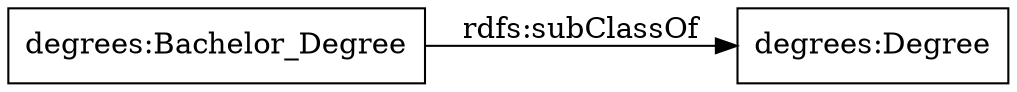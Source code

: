digraph ar2dtool_diagram { 
rankdir=LR;
size="1000"
node [shape = rectangle, color="black"]; "degrees:Degree" "degrees:Bachelor_Degree" ; /*classes style*/
	"degrees:Bachelor_Degree" -> "degrees:Degree" [ label = "rdfs:subClassOf" ];

}
